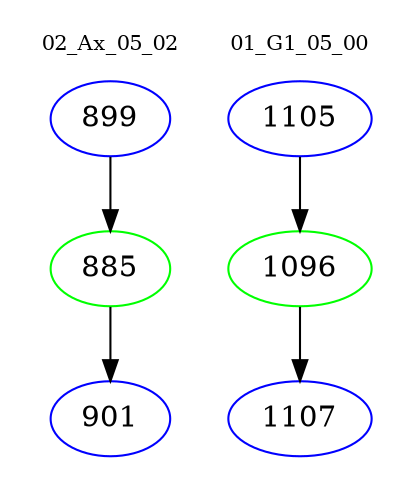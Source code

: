 digraph{
subgraph cluster_0 {
color = white
label = "02_Ax_05_02";
fontsize=10;
T0_899 [label="899", color="blue"]
T0_899 -> T0_885 [color="black"]
T0_885 [label="885", color="green"]
T0_885 -> T0_901 [color="black"]
T0_901 [label="901", color="blue"]
}
subgraph cluster_1 {
color = white
label = "01_G1_05_00";
fontsize=10;
T1_1105 [label="1105", color="blue"]
T1_1105 -> T1_1096 [color="black"]
T1_1096 [label="1096", color="green"]
T1_1096 -> T1_1107 [color="black"]
T1_1107 [label="1107", color="blue"]
}
}
